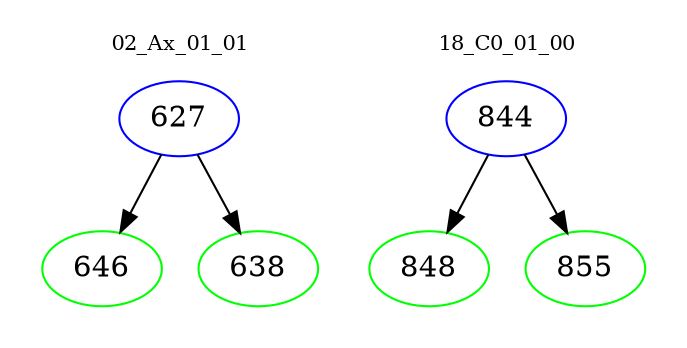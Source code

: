 digraph{
subgraph cluster_0 {
color = white
label = "02_Ax_01_01";
fontsize=10;
T0_627 [label="627", color="blue"]
T0_627 -> T0_646 [color="black"]
T0_646 [label="646", color="green"]
T0_627 -> T0_638 [color="black"]
T0_638 [label="638", color="green"]
}
subgraph cluster_1 {
color = white
label = "18_C0_01_00";
fontsize=10;
T1_844 [label="844", color="blue"]
T1_844 -> T1_848 [color="black"]
T1_848 [label="848", color="green"]
T1_844 -> T1_855 [color="black"]
T1_855 [label="855", color="green"]
}
}
